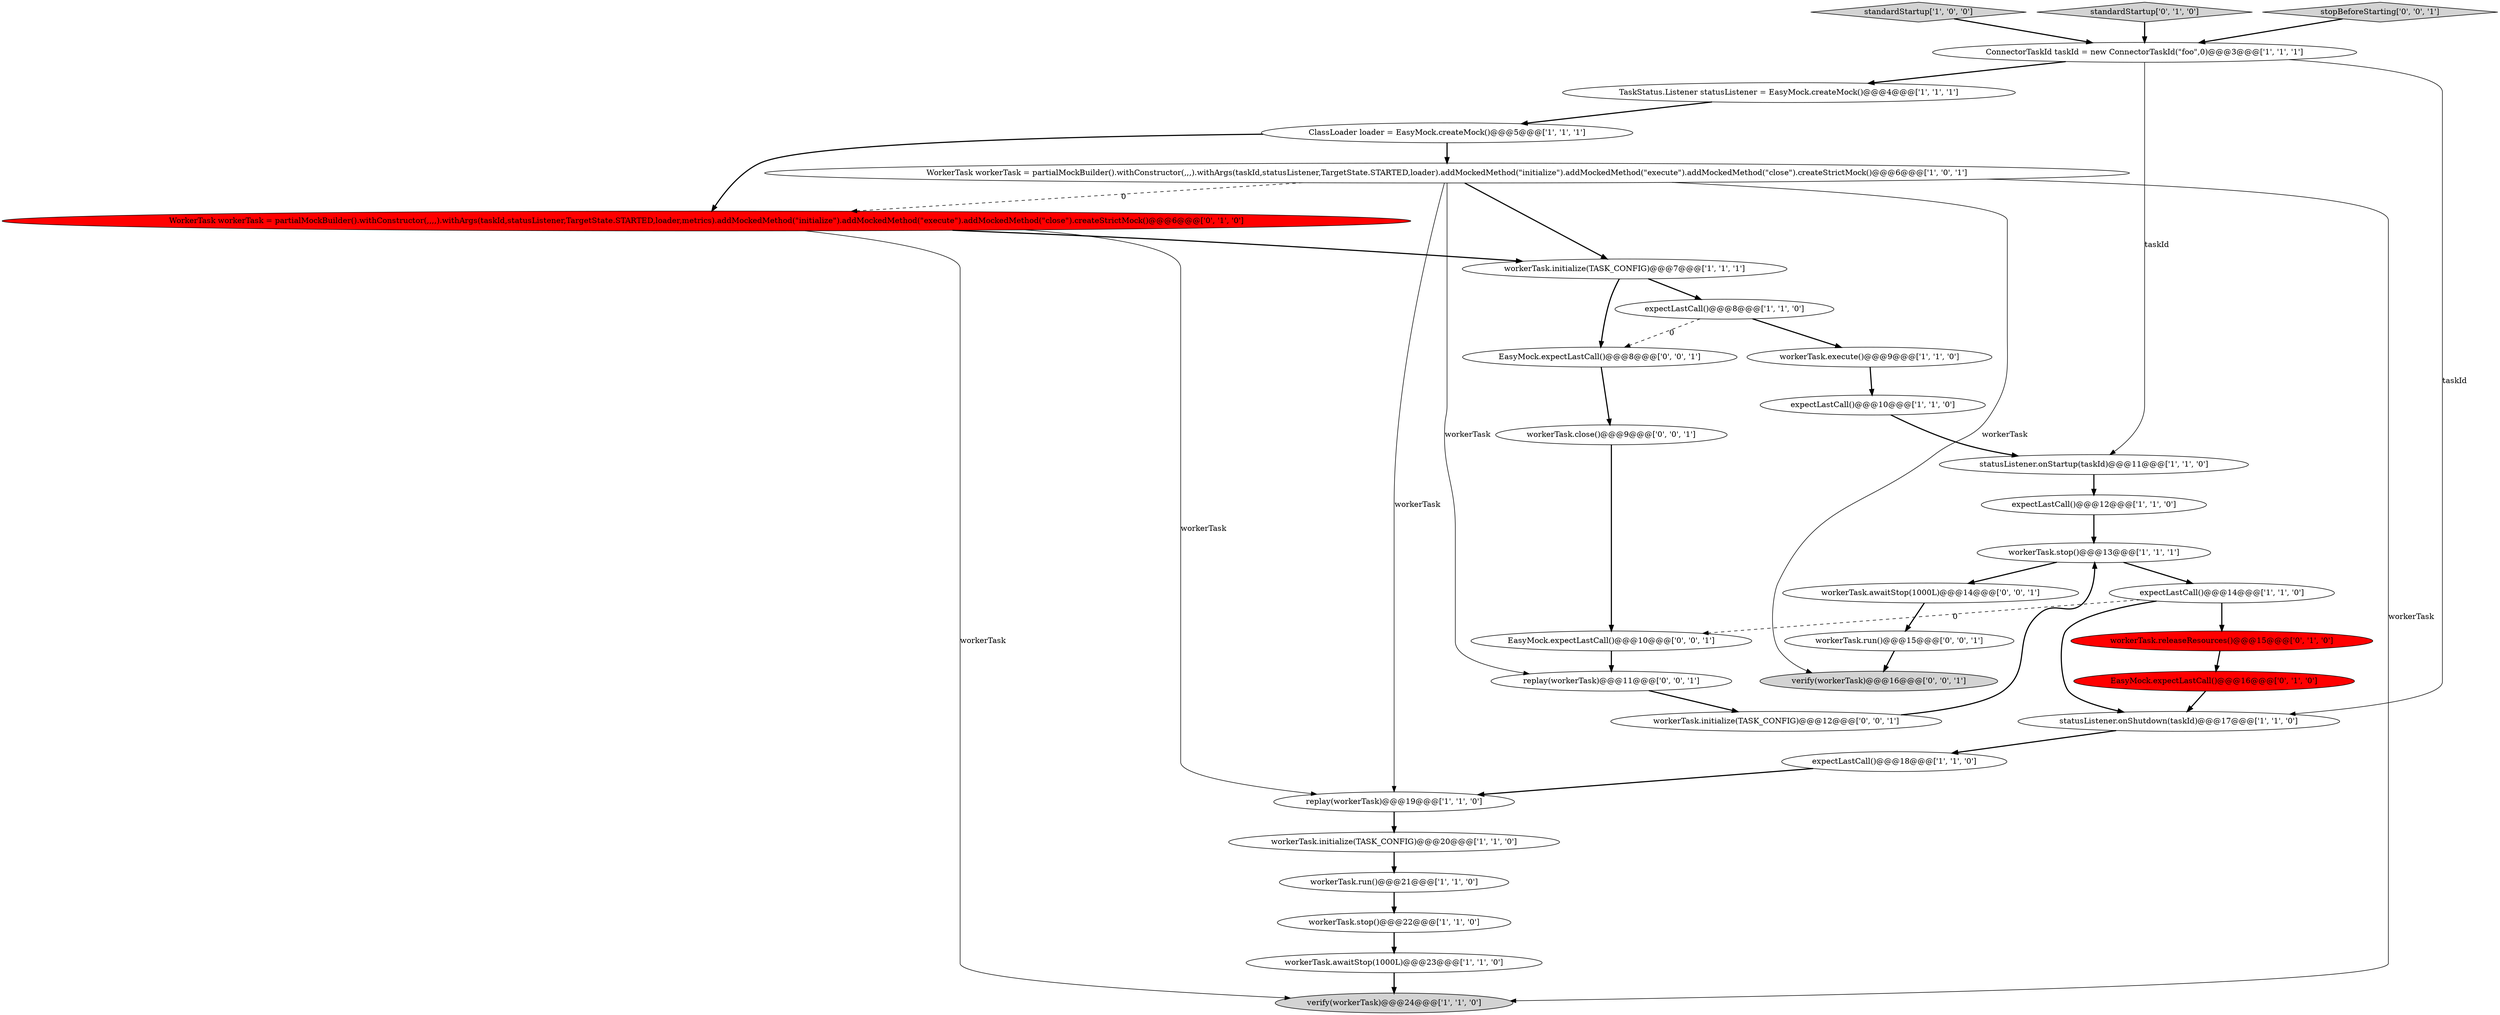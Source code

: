 digraph {
16 [style = filled, label = "TaskStatus.Listener statusListener = EasyMock.createMock()@@@4@@@['1', '1', '1']", fillcolor = white, shape = ellipse image = "AAA0AAABBB1BBB"];
21 [style = filled, label = "workerTask.releaseResources()@@@15@@@['0', '1', '0']", fillcolor = red, shape = ellipse image = "AAA1AAABBB2BBB"];
7 [style = filled, label = "workerTask.initialize(TASK_CONFIG)@@@20@@@['1', '1', '0']", fillcolor = white, shape = ellipse image = "AAA0AAABBB1BBB"];
20 [style = filled, label = "statusListener.onStartup(taskId)@@@11@@@['1', '1', '0']", fillcolor = white, shape = ellipse image = "AAA0AAABBB1BBB"];
15 [style = filled, label = "workerTask.run()@@@21@@@['1', '1', '0']", fillcolor = white, shape = ellipse image = "AAA0AAABBB1BBB"];
5 [style = filled, label = "expectLastCall()@@@14@@@['1', '1', '0']", fillcolor = white, shape = ellipse image = "AAA0AAABBB1BBB"];
1 [style = filled, label = "standardStartup['1', '0', '0']", fillcolor = lightgray, shape = diamond image = "AAA0AAABBB1BBB"];
33 [style = filled, label = "EasyMock.expectLastCall()@@@10@@@['0', '0', '1']", fillcolor = white, shape = ellipse image = "AAA0AAABBB3BBB"];
26 [style = filled, label = "workerTask.close()@@@9@@@['0', '0', '1']", fillcolor = white, shape = ellipse image = "AAA0AAABBB3BBB"];
19 [style = filled, label = "expectLastCall()@@@10@@@['1', '1', '0']", fillcolor = white, shape = ellipse image = "AAA0AAABBB1BBB"];
9 [style = filled, label = "verify(workerTask)@@@24@@@['1', '1', '0']", fillcolor = lightgray, shape = ellipse image = "AAA0AAABBB1BBB"];
23 [style = filled, label = "EasyMock.expectLastCall()@@@16@@@['0', '1', '0']", fillcolor = red, shape = ellipse image = "AAA1AAABBB2BBB"];
27 [style = filled, label = "workerTask.awaitStop(1000L)@@@14@@@['0', '0', '1']", fillcolor = white, shape = ellipse image = "AAA0AAABBB3BBB"];
30 [style = filled, label = "workerTask.run()@@@15@@@['0', '0', '1']", fillcolor = white, shape = ellipse image = "AAA0AAABBB3BBB"];
11 [style = filled, label = "workerTask.initialize(TASK_CONFIG)@@@7@@@['1', '1', '1']", fillcolor = white, shape = ellipse image = "AAA0AAABBB1BBB"];
17 [style = filled, label = "ClassLoader loader = EasyMock.createMock()@@@5@@@['1', '1', '1']", fillcolor = white, shape = ellipse image = "AAA0AAABBB1BBB"];
28 [style = filled, label = "replay(workerTask)@@@11@@@['0', '0', '1']", fillcolor = white, shape = ellipse image = "AAA0AAABBB3BBB"];
18 [style = filled, label = "workerTask.stop()@@@13@@@['1', '1', '1']", fillcolor = white, shape = ellipse image = "AAA0AAABBB1BBB"];
24 [style = filled, label = "WorkerTask workerTask = partialMockBuilder().withConstructor(,,,,).withArgs(taskId,statusListener,TargetState.STARTED,loader,metrics).addMockedMethod(\"initialize\").addMockedMethod(\"execute\").addMockedMethod(\"close\").createStrictMock()@@@6@@@['0', '1', '0']", fillcolor = red, shape = ellipse image = "AAA1AAABBB2BBB"];
4 [style = filled, label = "workerTask.execute()@@@9@@@['1', '1', '0']", fillcolor = white, shape = ellipse image = "AAA0AAABBB1BBB"];
8 [style = filled, label = "expectLastCall()@@@8@@@['1', '1', '0']", fillcolor = white, shape = ellipse image = "AAA0AAABBB1BBB"];
3 [style = filled, label = "expectLastCall()@@@18@@@['1', '1', '0']", fillcolor = white, shape = ellipse image = "AAA0AAABBB1BBB"];
22 [style = filled, label = "standardStartup['0', '1', '0']", fillcolor = lightgray, shape = diamond image = "AAA0AAABBB2BBB"];
31 [style = filled, label = "workerTask.initialize(TASK_CONFIG)@@@12@@@['0', '0', '1']", fillcolor = white, shape = ellipse image = "AAA0AAABBB3BBB"];
6 [style = filled, label = "ConnectorTaskId taskId = new ConnectorTaskId(\"foo\",0)@@@3@@@['1', '1', '1']", fillcolor = white, shape = ellipse image = "AAA0AAABBB1BBB"];
29 [style = filled, label = "EasyMock.expectLastCall()@@@8@@@['0', '0', '1']", fillcolor = white, shape = ellipse image = "AAA0AAABBB3BBB"];
0 [style = filled, label = "workerTask.stop()@@@22@@@['1', '1', '0']", fillcolor = white, shape = ellipse image = "AAA0AAABBB1BBB"];
25 [style = filled, label = "verify(workerTask)@@@16@@@['0', '0', '1']", fillcolor = lightgray, shape = ellipse image = "AAA0AAABBB3BBB"];
10 [style = filled, label = "WorkerTask workerTask = partialMockBuilder().withConstructor(,,,).withArgs(taskId,statusListener,TargetState.STARTED,loader).addMockedMethod(\"initialize\").addMockedMethod(\"execute\").addMockedMethod(\"close\").createStrictMock()@@@6@@@['1', '0', '1']", fillcolor = white, shape = ellipse image = "AAA0AAABBB1BBB"];
12 [style = filled, label = "workerTask.awaitStop(1000L)@@@23@@@['1', '1', '0']", fillcolor = white, shape = ellipse image = "AAA0AAABBB1BBB"];
2 [style = filled, label = "expectLastCall()@@@12@@@['1', '1', '0']", fillcolor = white, shape = ellipse image = "AAA0AAABBB1BBB"];
13 [style = filled, label = "replay(workerTask)@@@19@@@['1', '1', '0']", fillcolor = white, shape = ellipse image = "AAA0AAABBB1BBB"];
32 [style = filled, label = "stopBeforeStarting['0', '0', '1']", fillcolor = lightgray, shape = diamond image = "AAA0AAABBB3BBB"];
14 [style = filled, label = "statusListener.onShutdown(taskId)@@@17@@@['1', '1', '0']", fillcolor = white, shape = ellipse image = "AAA0AAABBB1BBB"];
17->10 [style = bold, label=""];
14->3 [style = bold, label=""];
19->20 [style = bold, label=""];
0->12 [style = bold, label=""];
33->28 [style = bold, label=""];
28->31 [style = bold, label=""];
27->30 [style = bold, label=""];
4->19 [style = bold, label=""];
11->29 [style = bold, label=""];
2->18 [style = bold, label=""];
31->18 [style = bold, label=""];
30->25 [style = bold, label=""];
10->25 [style = solid, label="workerTask"];
16->17 [style = bold, label=""];
5->14 [style = bold, label=""];
6->20 [style = solid, label="taskId"];
12->9 [style = bold, label=""];
24->13 [style = solid, label="workerTask"];
10->9 [style = solid, label="workerTask"];
32->6 [style = bold, label=""];
29->26 [style = bold, label=""];
20->2 [style = bold, label=""];
23->14 [style = bold, label=""];
5->21 [style = bold, label=""];
6->14 [style = solid, label="taskId"];
17->24 [style = bold, label=""];
1->6 [style = bold, label=""];
18->27 [style = bold, label=""];
6->16 [style = bold, label=""];
13->7 [style = bold, label=""];
24->11 [style = bold, label=""];
18->5 [style = bold, label=""];
15->0 [style = bold, label=""];
24->9 [style = solid, label="workerTask"];
5->33 [style = dashed, label="0"];
3->13 [style = bold, label=""];
11->8 [style = bold, label=""];
7->15 [style = bold, label=""];
8->4 [style = bold, label=""];
10->13 [style = solid, label="workerTask"];
26->33 [style = bold, label=""];
21->23 [style = bold, label=""];
10->28 [style = solid, label="workerTask"];
10->24 [style = dashed, label="0"];
8->29 [style = dashed, label="0"];
22->6 [style = bold, label=""];
10->11 [style = bold, label=""];
}
